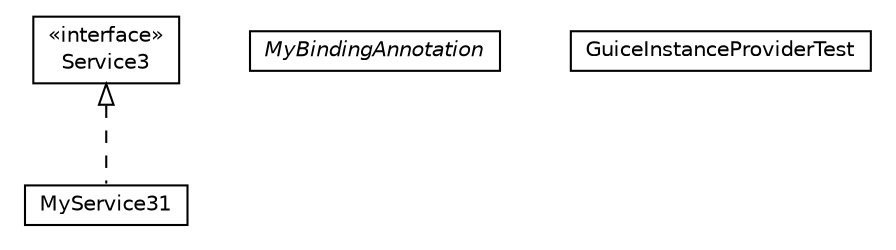 #!/usr/local/bin/dot
#
# Class diagram 
# Generated by UMLGraph version R5_6_6-8-g8d7759 (http://www.umlgraph.org/)
#

digraph G {
	edge [fontname="Helvetica",fontsize=10,labelfontname="Helvetica",labelfontsize=10];
	node [fontname="Helvetica",fontsize=10,shape=plaintext];
	nodesep=0.25;
	ranksep=0.5;
	// org.dayatang.ioc.guice.Service3
	c2747 [label=<<table title="org.dayatang.ioc.guice.Service3" border="0" cellborder="1" cellspacing="0" cellpadding="2" port="p" href="./Service3.html">
		<tr><td><table border="0" cellspacing="0" cellpadding="1">
<tr><td align="center" balign="center"> &#171;interface&#187; </td></tr>
<tr><td align="center" balign="center"> Service3 </td></tr>
		</table></td></tr>
		</table>>, URL="./Service3.html", fontname="Helvetica", fontcolor="black", fontsize=10.0];
	// org.dayatang.ioc.guice.MyService31
	c2748 [label=<<table title="org.dayatang.ioc.guice.MyService31" border="0" cellborder="1" cellspacing="0" cellpadding="2" port="p" href="./MyService31.html">
		<tr><td><table border="0" cellspacing="0" cellpadding="1">
<tr><td align="center" balign="center"> MyService31 </td></tr>
		</table></td></tr>
		</table>>, URL="./MyService31.html", fontname="Helvetica", fontcolor="black", fontsize=10.0];
	// org.dayatang.ioc.guice.MyBindingAnnotation
	c2749 [label=<<table title="org.dayatang.ioc.guice.MyBindingAnnotation" border="0" cellborder="1" cellspacing="0" cellpadding="2" port="p" href="./MyBindingAnnotation.html">
		<tr><td><table border="0" cellspacing="0" cellpadding="1">
<tr><td align="center" balign="center"><font face="Helvetica-Oblique"> MyBindingAnnotation </font></td></tr>
		</table></td></tr>
		</table>>, URL="./MyBindingAnnotation.html", fontname="Helvetica", fontcolor="black", fontsize=10.0];
	// org.dayatang.ioc.guice.GuiceInstanceProviderTest
	c2750 [label=<<table title="org.dayatang.ioc.guice.GuiceInstanceProviderTest" border="0" cellborder="1" cellspacing="0" cellpadding="2" port="p" href="./GuiceInstanceProviderTest.html">
		<tr><td><table border="0" cellspacing="0" cellpadding="1">
<tr><td align="center" balign="center"> GuiceInstanceProviderTest </td></tr>
		</table></td></tr>
		</table>>, URL="./GuiceInstanceProviderTest.html", fontname="Helvetica", fontcolor="black", fontsize=10.0];
	//org.dayatang.ioc.guice.MyService31 implements org.dayatang.ioc.guice.Service3
	c2747:p -> c2748:p [dir=back,arrowtail=empty,style=dashed];
}

